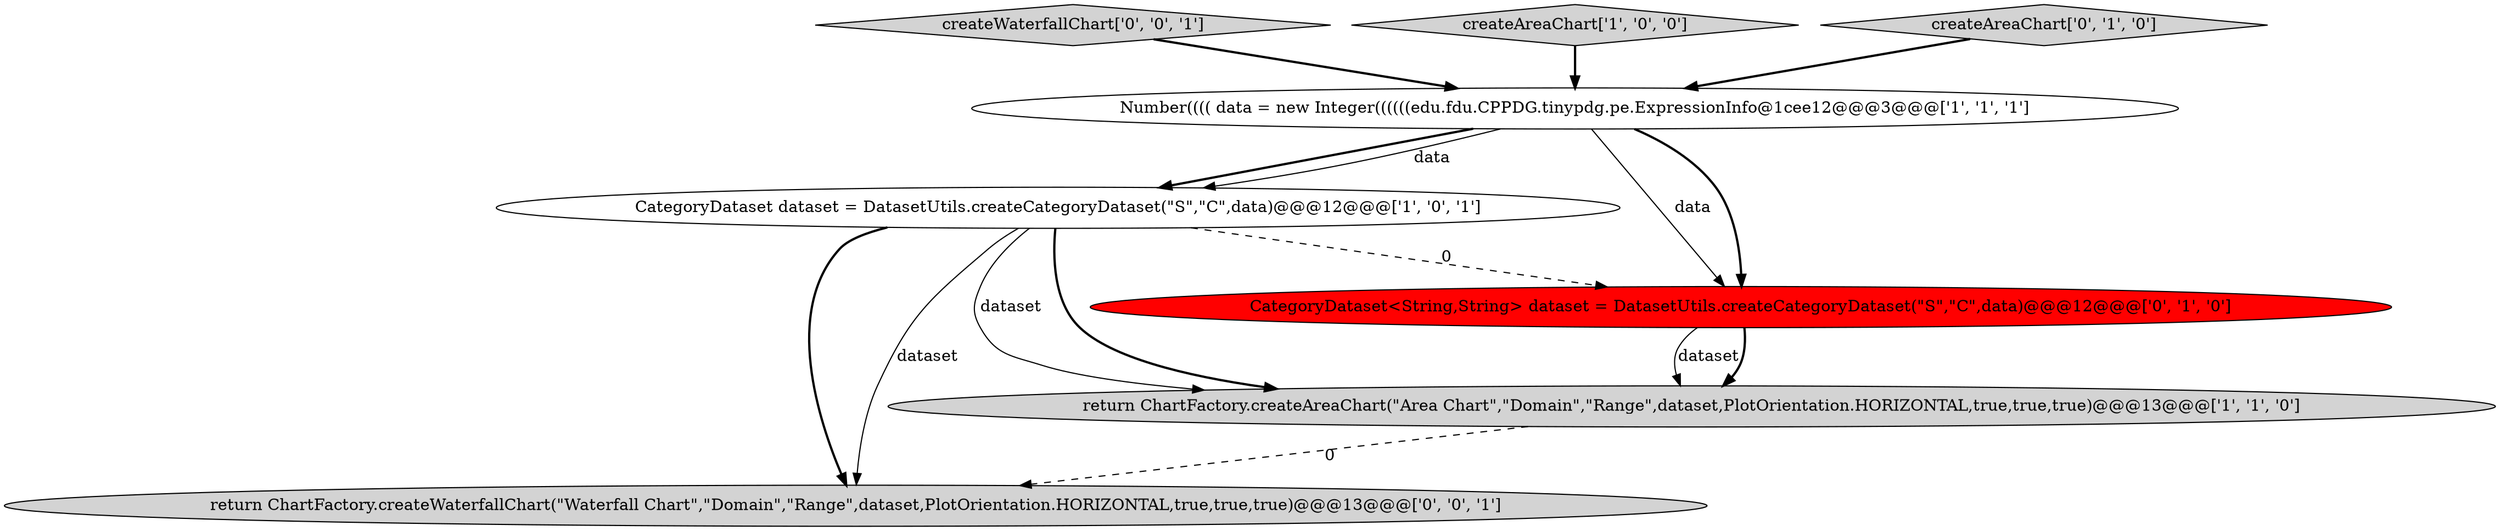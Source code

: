 digraph {
6 [style = filled, label = "createWaterfallChart['0', '0', '1']", fillcolor = lightgray, shape = diamond image = "AAA0AAABBB3BBB"];
2 [style = filled, label = "return ChartFactory.createAreaChart(\"Area Chart\",\"Domain\",\"Range\",dataset,PlotOrientation.HORIZONTAL,true,true,true)@@@13@@@['1', '1', '0']", fillcolor = lightgray, shape = ellipse image = "AAA0AAABBB1BBB"];
7 [style = filled, label = "return ChartFactory.createWaterfallChart(\"Waterfall Chart\",\"Domain\",\"Range\",dataset,PlotOrientation.HORIZONTAL,true,true,true)@@@13@@@['0', '0', '1']", fillcolor = lightgray, shape = ellipse image = "AAA0AAABBB3BBB"];
3 [style = filled, label = "Number(((( data = new Integer((((((edu.fdu.CPPDG.tinypdg.pe.ExpressionInfo@1cee12@@@3@@@['1', '1', '1']", fillcolor = white, shape = ellipse image = "AAA0AAABBB1BBB"];
0 [style = filled, label = "createAreaChart['1', '0', '0']", fillcolor = lightgray, shape = diamond image = "AAA0AAABBB1BBB"];
1 [style = filled, label = "CategoryDataset dataset = DatasetUtils.createCategoryDataset(\"S\",\"C\",data)@@@12@@@['1', '0', '1']", fillcolor = white, shape = ellipse image = "AAA0AAABBB1BBB"];
4 [style = filled, label = "CategoryDataset<String,String> dataset = DatasetUtils.createCategoryDataset(\"S\",\"C\",data)@@@12@@@['0', '1', '0']", fillcolor = red, shape = ellipse image = "AAA1AAABBB2BBB"];
5 [style = filled, label = "createAreaChart['0', '1', '0']", fillcolor = lightgray, shape = diamond image = "AAA0AAABBB2BBB"];
0->3 [style = bold, label=""];
1->2 [style = solid, label="dataset"];
5->3 [style = bold, label=""];
6->3 [style = bold, label=""];
1->4 [style = dashed, label="0"];
3->4 [style = solid, label="data"];
1->2 [style = bold, label=""];
4->2 [style = solid, label="dataset"];
4->2 [style = bold, label=""];
3->1 [style = bold, label=""];
2->7 [style = dashed, label="0"];
3->1 [style = solid, label="data"];
3->4 [style = bold, label=""];
1->7 [style = bold, label=""];
1->7 [style = solid, label="dataset"];
}
